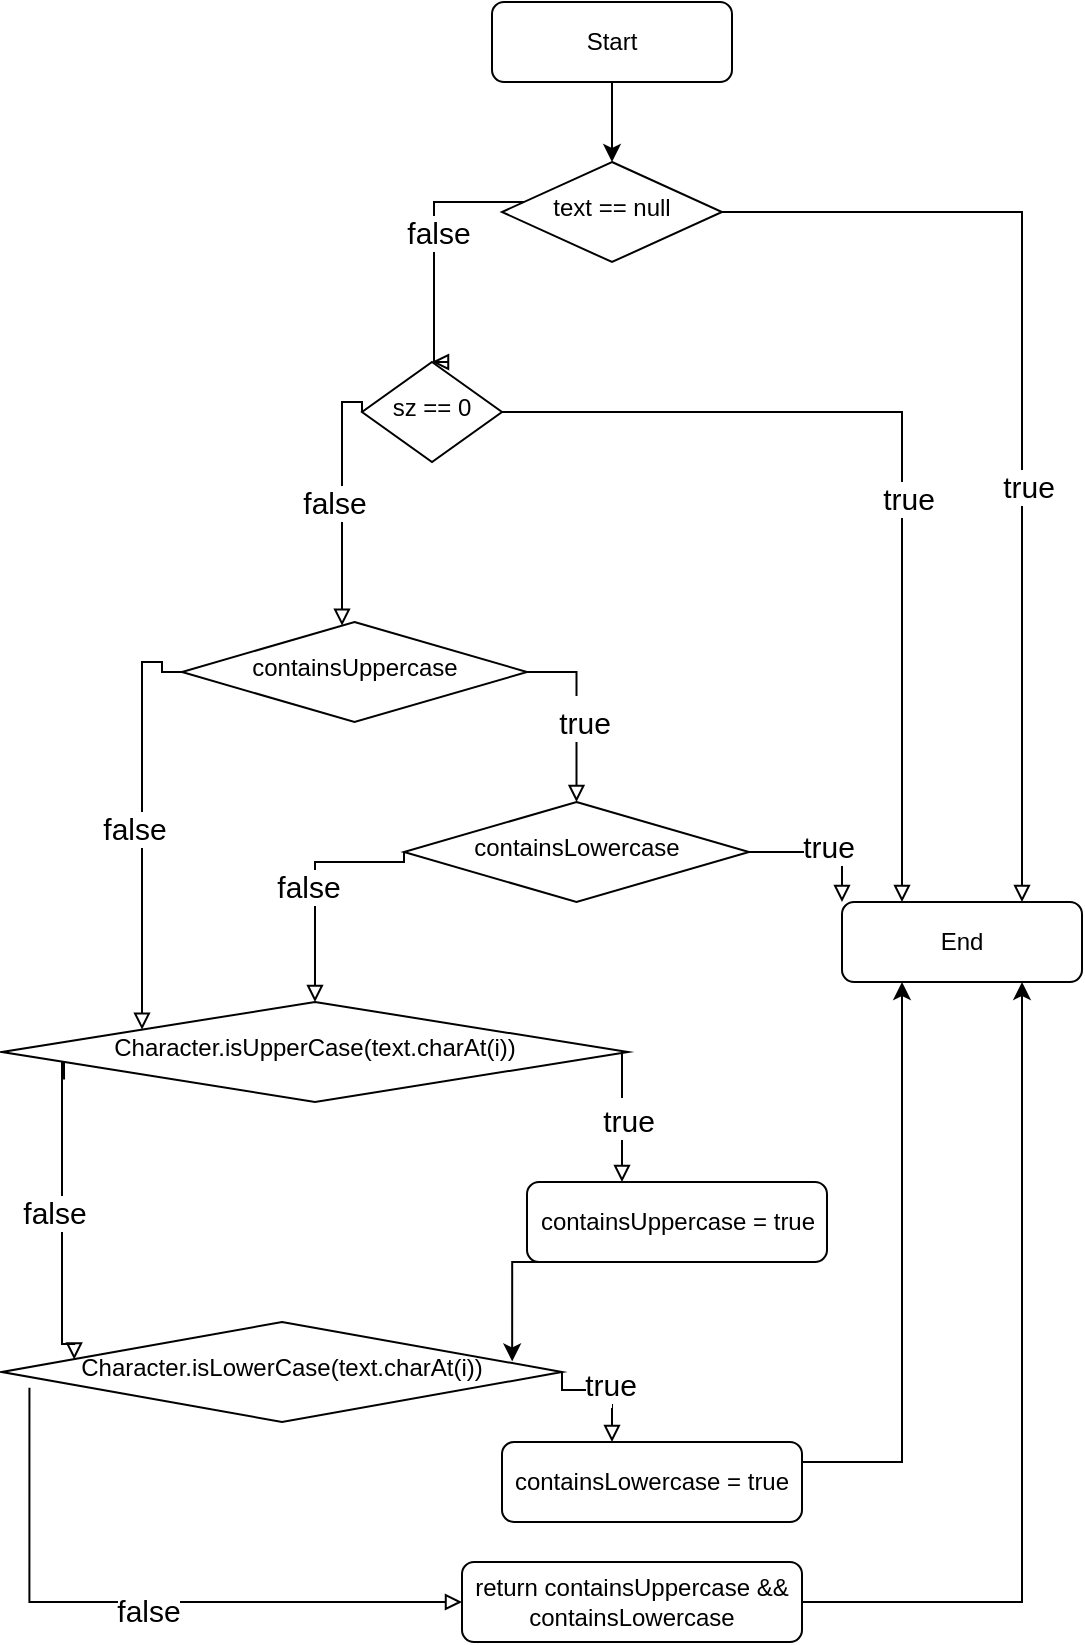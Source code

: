 <mxfile version="24.2.5" type="device">
  <diagram name="Page-1" id="TNenG-H2_jBo4O4a2cIZ">
    <mxGraphModel dx="1709" dy="991" grid="1" gridSize="10" guides="1" tooltips="1" connect="1" arrows="1" fold="1" page="1" pageScale="1" pageWidth="827" pageHeight="1169" math="0" shadow="0">
      <root>
        <mxCell id="0" />
        <mxCell id="1" parent="0" />
        <mxCell id="rAzi4bnjLAUo05s-4pT--4" value="text == null" style="rhombus;whiteSpace=wrap;html=1;shadow=0;fontFamily=Helvetica;fontSize=12;align=center;strokeWidth=1;spacing=6;spacingTop=-4;" parent="1" vertex="1">
          <mxGeometry x="290" y="500" width="110" height="50" as="geometry" />
        </mxCell>
        <mxCell id="rAzi4bnjLAUo05s-4pT--9" value="sz == 0" style="rhombus;whiteSpace=wrap;html=1;shadow=0;fontFamily=Helvetica;fontSize=12;align=center;strokeWidth=1;spacing=6;spacingTop=-4;" parent="1" vertex="1">
          <mxGeometry x="220" y="600" width="70" height="50" as="geometry" />
        </mxCell>
        <mxCell id="rAzi4bnjLAUo05s-4pT--20" style="edgeStyle=orthogonalEdgeStyle;rounded=0;orthogonalLoop=1;jettySize=auto;html=1;endArrow=block;endFill=0;entryX=0.75;entryY=0;entryDx=0;entryDy=0;" parent="1" source="rAzi4bnjLAUo05s-4pT--4" target="OnvKqqxuVWDTLFKbQYVV-1" edge="1">
          <mxGeometry relative="1" as="geometry">
            <Array as="points">
              <mxPoint x="550" y="525" />
            </Array>
            <mxPoint x="457" y="590" as="targetPoint" />
          </mxGeometry>
        </mxCell>
        <mxCell id="rAzi4bnjLAUo05s-4pT--21" value="true" style="edgeLabel;html=1;align=center;verticalAlign=middle;resizable=0;points=[];fontSize=15;" parent="rAzi4bnjLAUo05s-4pT--20" vertex="1" connectable="0">
          <mxGeometry x="0.159" y="3" relative="1" as="geometry">
            <mxPoint as="offset" />
          </mxGeometry>
        </mxCell>
        <mxCell id="rAzi4bnjLAUo05s-4pT--22" style="edgeStyle=orthogonalEdgeStyle;rounded=0;orthogonalLoop=1;jettySize=auto;html=1;endArrow=block;endFill=0;fontSize=14;entryX=0.5;entryY=0;entryDx=0;entryDy=0;" parent="1" source="rAzi4bnjLAUo05s-4pT--4" target="rAzi4bnjLAUo05s-4pT--9" edge="1">
          <mxGeometry relative="1" as="geometry">
            <mxPoint x="258.48" y="631.72" as="targetPoint" />
            <Array as="points">
              <mxPoint x="256" y="520" />
            </Array>
          </mxGeometry>
        </mxCell>
        <mxCell id="rAzi4bnjLAUo05s-4pT--23" value="false" style="edgeLabel;html=1;align=center;verticalAlign=middle;resizable=0;points=[];fontSize=15;" parent="rAzi4bnjLAUo05s-4pT--22" vertex="1" connectable="0">
          <mxGeometry x="-0.048" y="2" relative="1" as="geometry">
            <mxPoint as="offset" />
          </mxGeometry>
        </mxCell>
        <mxCell id="rAzi4bnjLAUo05s-4pT--26" style="edgeStyle=orthogonalEdgeStyle;rounded=0;orthogonalLoop=1;jettySize=auto;html=1;endArrow=block;endFill=0;fontSize=14;exitX=1;exitY=0.5;exitDx=0;exitDy=0;entryX=0.25;entryY=0;entryDx=0;entryDy=0;" parent="1" source="rAzi4bnjLAUo05s-4pT--9" target="OnvKqqxuVWDTLFKbQYVV-1" edge="1">
          <mxGeometry relative="1" as="geometry">
            <mxPoint x="260" y="710" as="sourcePoint" />
            <Array as="points" />
            <mxPoint x="363" y="755" as="targetPoint" />
          </mxGeometry>
        </mxCell>
        <mxCell id="rAzi4bnjLAUo05s-4pT--27" value="true" style="edgeLabel;html=1;align=center;verticalAlign=middle;resizable=0;points=[];fontSize=15;" parent="rAzi4bnjLAUo05s-4pT--26" vertex="1" connectable="0">
          <mxGeometry x="0.09" y="3" relative="1" as="geometry">
            <mxPoint as="offset" />
          </mxGeometry>
        </mxCell>
        <mxCell id="rAzi4bnjLAUo05s-4pT--28" value="Start" style="rounded=1;whiteSpace=wrap;html=1;fontSize=12;glass=0;strokeWidth=1;shadow=0;" parent="1" vertex="1">
          <mxGeometry x="285" y="420" width="120" height="40" as="geometry" />
        </mxCell>
        <mxCell id="rAzi4bnjLAUo05s-4pT--30" style="edgeStyle=orthogonalEdgeStyle;rounded=0;orthogonalLoop=1;jettySize=auto;html=1;" parent="1" source="rAzi4bnjLAUo05s-4pT--28" target="rAzi4bnjLAUo05s-4pT--4" edge="1">
          <mxGeometry relative="1" as="geometry">
            <mxPoint x="370" y="835" as="sourcePoint" />
            <mxPoint x="345" y="420" as="targetPoint" />
          </mxGeometry>
        </mxCell>
        <mxCell id="rAzi4bnjLAUo05s-4pT--40" style="edgeStyle=orthogonalEdgeStyle;rounded=0;orthogonalLoop=1;jettySize=auto;html=1;exitX=0;exitY=0.5;exitDx=0;exitDy=0;endArrow=block;endFill=0;" parent="1" source="rAzi4bnjLAUo05s-4pT--9" target="OnvKqqxuVWDTLFKbQYVV-4" edge="1">
          <mxGeometry relative="1" as="geometry">
            <Array as="points">
              <mxPoint x="220" y="620" />
              <mxPoint x="210" y="620" />
            </Array>
            <mxPoint x="210" y="790" as="targetPoint" />
          </mxGeometry>
        </mxCell>
        <mxCell id="rAzi4bnjLAUo05s-4pT--41" value="false" style="edgeLabel;html=1;align=center;verticalAlign=middle;resizable=0;points=[];fontSize=15;" parent="rAzi4bnjLAUo05s-4pT--40" vertex="1" connectable="0">
          <mxGeometry x="0.029" y="-4" relative="1" as="geometry">
            <mxPoint as="offset" />
          </mxGeometry>
        </mxCell>
        <mxCell id="OnvKqqxuVWDTLFKbQYVV-1" value="End" style="rounded=1;whiteSpace=wrap;html=1;fontSize=12;glass=0;strokeWidth=1;shadow=0;" vertex="1" parent="1">
          <mxGeometry x="460" y="870" width="120" height="40" as="geometry" />
        </mxCell>
        <mxCell id="OnvKqqxuVWDTLFKbQYVV-4" value="containsUppercase" style="rhombus;whiteSpace=wrap;html=1;shadow=0;fontFamily=Helvetica;fontSize=12;align=center;strokeWidth=1;spacing=6;spacingTop=-4;" vertex="1" parent="1">
          <mxGeometry x="130" y="730" width="172.5" height="50" as="geometry" />
        </mxCell>
        <mxCell id="OnvKqqxuVWDTLFKbQYVV-5" value="containsLowercase" style="rhombus;whiteSpace=wrap;html=1;shadow=0;fontFamily=Helvetica;fontSize=12;align=center;strokeWidth=1;spacing=6;spacingTop=-4;" vertex="1" parent="1">
          <mxGeometry x="241" y="820" width="172.5" height="50" as="geometry" />
        </mxCell>
        <mxCell id="OnvKqqxuVWDTLFKbQYVV-6" value="Character.isUpperCase(text.charAt(i))" style="rhombus;whiteSpace=wrap;html=1;shadow=0;fontFamily=Helvetica;fontSize=12;align=center;strokeWidth=1;spacing=6;spacingTop=-4;" vertex="1" parent="1">
          <mxGeometry x="40" y="920" width="313" height="50" as="geometry" />
        </mxCell>
        <mxCell id="OnvKqqxuVWDTLFKbQYVV-7" value="Character.isLowerCase(text.charAt(i))" style="rhombus;whiteSpace=wrap;html=1;shadow=0;fontFamily=Helvetica;fontSize=12;align=center;strokeWidth=1;spacing=6;spacingTop=-4;" vertex="1" parent="1">
          <mxGeometry x="40" y="1080" width="280" height="50" as="geometry" />
        </mxCell>
        <mxCell id="OnvKqqxuVWDTLFKbQYVV-8" style="edgeStyle=orthogonalEdgeStyle;rounded=0;orthogonalLoop=1;jettySize=auto;html=1;exitX=0;exitY=0.5;exitDx=0;exitDy=0;endArrow=block;endFill=0;" edge="1" parent="1" source="OnvKqqxuVWDTLFKbQYVV-4" target="OnvKqqxuVWDTLFKbQYVV-6">
          <mxGeometry relative="1" as="geometry">
            <Array as="points">
              <mxPoint x="120" y="755" />
              <mxPoint x="120" y="750" />
              <mxPoint x="110" y="750" />
            </Array>
            <mxPoint x="120" y="755" as="sourcePoint" />
            <mxPoint x="110" y="862" as="targetPoint" />
          </mxGeometry>
        </mxCell>
        <mxCell id="OnvKqqxuVWDTLFKbQYVV-9" value="false" style="edgeLabel;html=1;align=center;verticalAlign=middle;resizable=0;points=[];fontSize=15;" vertex="1" connectable="0" parent="OnvKqqxuVWDTLFKbQYVV-8">
          <mxGeometry x="0.029" y="-4" relative="1" as="geometry">
            <mxPoint as="offset" />
          </mxGeometry>
        </mxCell>
        <mxCell id="OnvKqqxuVWDTLFKbQYVV-10" value="v&lt;span style=&quot;color: rgba(0, 0, 0, 0); font-family: monospace; font-size: 0px; text-align: start; background-color: rgb(251, 251, 251);&quot;&gt;%3CmxGraphModel%3E%3Croot%3E%3CmxCell%20id%3D%220%22%2F%3E%3CmxCell%20id%3D%221%22%20parent%3D%220%22%2F%3E%3CmxCell%20id%3D%222%22%20style%3D%22edgeStyle%3DorthogonalEdgeStyle%3Brounded%3D0%3BorthogonalLoop%3D1%3BjettySize%3Dauto%3Bhtml%3D1%3BendArrow%3Dblock%3BendFill%3D0%3BfontSize%3D14%3BexitX%3D1%3BexitY%3D0.5%3BexitDx%3D0%3BexitDy%3D0%3B%22%20edge%3D%221%22%20parent%3D%221%22%3E%3CmxGeometry%20relative%3D%221%22%20as%3D%22geometry%22%3E%3CmxPoint%20x%3D%22303%22%20y%3D%22755%22%20as%3D%22sourcePoint%22%2F%3E%3CArray%20as%3D%22points%22%2F%3E%3CmxPoint%20x%3D%22327%22%20y%3D%22820%22%20as%3D%22targetPoint%22%2F%3E%3C%2FmxGeometry%3E%3C%2FmxCell%3E%3CmxCell%20id%3D%223%22%20value%3D%22true%22%20style%3D%22edgeLabel%3Bhtml%3D1%3Balign%3Dcenter%3BverticalAlign%3Dmiddle%3Bresizable%3D0%3Bpoints%3D%5B%5D%3BfontSize%3D15%3B%22%20vertex%3D%221%22%20connectable%3D%220%22%20parent%3D%222%22%3E%3CmxGeometry%20x%3D%220.09%22%20y%3D%223%22%20relative%3D%221%22%20as%3D%22geometry%22%3E%3CmxPoint%20as%3D%22offset%22%2F%3E%3C%2FmxGeometry%3E%3C%2FmxCell%3E%3C%2Froot%3E%3C%2FmxGraphModel%3E&lt;/span&gt;" style="edgeStyle=orthogonalEdgeStyle;rounded=0;orthogonalLoop=1;jettySize=auto;html=1;endArrow=block;endFill=0;fontSize=14;exitX=1;exitY=0.5;exitDx=0;exitDy=0;" edge="1" parent="1" source="OnvKqqxuVWDTLFKbQYVV-4" target="OnvKqqxuVWDTLFKbQYVV-5">
          <mxGeometry relative="1" as="geometry">
            <mxPoint x="300" y="635" as="sourcePoint" />
            <Array as="points" />
            <mxPoint x="338" y="850" as="targetPoint" />
          </mxGeometry>
        </mxCell>
        <mxCell id="OnvKqqxuVWDTLFKbQYVV-11" value="true" style="edgeLabel;html=1;align=center;verticalAlign=middle;resizable=0;points=[];fontSize=15;" vertex="1" connectable="0" parent="OnvKqqxuVWDTLFKbQYVV-10">
          <mxGeometry x="0.09" y="3" relative="1" as="geometry">
            <mxPoint as="offset" />
          </mxGeometry>
        </mxCell>
        <mxCell id="OnvKqqxuVWDTLFKbQYVV-12" style="edgeStyle=orthogonalEdgeStyle;rounded=0;orthogonalLoop=1;jettySize=auto;html=1;endArrow=block;endFill=0;fontSize=14;exitX=1;exitY=0.5;exitDx=0;exitDy=0;entryX=0;entryY=0;entryDx=0;entryDy=0;" edge="1" parent="1" source="OnvKqqxuVWDTLFKbQYVV-5" target="OnvKqqxuVWDTLFKbQYVV-1">
          <mxGeometry relative="1" as="geometry">
            <mxPoint x="483" y="840" as="sourcePoint" />
            <Array as="points" />
            <mxPoint x="507" y="905" as="targetPoint" />
          </mxGeometry>
        </mxCell>
        <mxCell id="OnvKqqxuVWDTLFKbQYVV-13" value="true" style="edgeLabel;html=1;align=center;verticalAlign=middle;resizable=0;points=[];fontSize=15;" vertex="1" connectable="0" parent="OnvKqqxuVWDTLFKbQYVV-12">
          <mxGeometry x="0.09" y="3" relative="1" as="geometry">
            <mxPoint as="offset" />
          </mxGeometry>
        </mxCell>
        <mxCell id="OnvKqqxuVWDTLFKbQYVV-14" value="containsUppercase = true" style="rounded=1;whiteSpace=wrap;html=1;fontSize=12;glass=0;strokeWidth=1;shadow=0;" vertex="1" parent="1">
          <mxGeometry x="302.5" y="1010" width="150" height="40" as="geometry" />
        </mxCell>
        <mxCell id="OnvKqqxuVWDTLFKbQYVV-15" value="containsLowercase = true" style="rounded=1;whiteSpace=wrap;html=1;fontSize=12;glass=0;strokeWidth=1;shadow=0;" vertex="1" parent="1">
          <mxGeometry x="290" y="1140" width="150" height="40" as="geometry" />
        </mxCell>
        <mxCell id="OnvKqqxuVWDTLFKbQYVV-16" style="edgeStyle=orthogonalEdgeStyle;rounded=0;orthogonalLoop=1;jettySize=auto;html=1;exitX=0;exitY=0.5;exitDx=0;exitDy=0;endArrow=block;endFill=0;entryX=0.5;entryY=0;entryDx=0;entryDy=0;" edge="1" parent="1" source="OnvKqqxuVWDTLFKbQYVV-5" target="OnvKqqxuVWDTLFKbQYVV-6">
          <mxGeometry relative="1" as="geometry">
            <Array as="points">
              <mxPoint x="241" y="850" />
              <mxPoint x="197" y="850" />
            </Array>
            <mxPoint x="206.5" y="855" as="sourcePoint" />
            <mxPoint x="186.5" y="962" as="targetPoint" />
          </mxGeometry>
        </mxCell>
        <mxCell id="OnvKqqxuVWDTLFKbQYVV-17" value="false" style="edgeLabel;html=1;align=center;verticalAlign=middle;resizable=0;points=[];fontSize=15;" vertex="1" connectable="0" parent="OnvKqqxuVWDTLFKbQYVV-16">
          <mxGeometry x="0.029" y="-4" relative="1" as="geometry">
            <mxPoint as="offset" />
          </mxGeometry>
        </mxCell>
        <mxCell id="OnvKqqxuVWDTLFKbQYVV-19" style="edgeStyle=orthogonalEdgeStyle;rounded=0;orthogonalLoop=1;jettySize=auto;html=1;exitX=0.227;exitY=0.775;exitDx=0;exitDy=0;endArrow=block;endFill=0;entryX=0.129;entryY=0.375;entryDx=0;entryDy=0;entryPerimeter=0;exitPerimeter=0;" edge="1" parent="1" target="OnvKqqxuVWDTLFKbQYVV-7">
          <mxGeometry relative="1" as="geometry">
            <Array as="points">
              <mxPoint x="71" y="950" />
              <mxPoint x="70" y="950" />
              <mxPoint x="70" y="1091" />
              <mxPoint x="76" y="1091" />
            </Array>
            <mxPoint x="71.021" y="958.75" as="sourcePoint" />
            <mxPoint x="75.57" y="1091.0" as="targetPoint" />
          </mxGeometry>
        </mxCell>
        <mxCell id="OnvKqqxuVWDTLFKbQYVV-20" value="false" style="edgeLabel;html=1;align=center;verticalAlign=middle;resizable=0;points=[];fontSize=15;" vertex="1" connectable="0" parent="OnvKqqxuVWDTLFKbQYVV-19">
          <mxGeometry x="0.029" y="-4" relative="1" as="geometry">
            <mxPoint as="offset" />
          </mxGeometry>
        </mxCell>
        <mxCell id="OnvKqqxuVWDTLFKbQYVV-21" value="v&lt;span style=&quot;color: rgba(0, 0, 0, 0); font-family: monospace; font-size: 0px; text-align: start; background-color: rgb(251, 251, 251);&quot;&gt;%3CmxGraphModel%3E%3Croot%3E%3CmxCell%20id%3D%220%22%2F%3E%3CmxCell%20id%3D%221%22%20parent%3D%220%22%2F%3E%3CmxCell%20id%3D%222%22%20style%3D%22edgeStyle%3DorthogonalEdgeStyle%3Brounded%3D0%3BorthogonalLoop%3D1%3BjettySize%3Dauto%3Bhtml%3D1%3BendArrow%3Dblock%3BendFill%3D0%3BfontSize%3D14%3BexitX%3D1%3BexitY%3D0.5%3BexitDx%3D0%3BexitDy%3D0%3B%22%20edge%3D%221%22%20parent%3D%221%22%3E%3CmxGeometry%20relative%3D%221%22%20as%3D%22geometry%22%3E%3CmxPoint%20x%3D%22303%22%20y%3D%22755%22%20as%3D%22sourcePoint%22%2F%3E%3CArray%20as%3D%22points%22%2F%3E%3CmxPoint%20x%3D%22327%22%20y%3D%22820%22%20as%3D%22targetPoint%22%2F%3E%3C%2FmxGeometry%3E%3C%2FmxCell%3E%3CmxCell%20id%3D%223%22%20value%3D%22true%22%20style%3D%22edgeLabel%3Bhtml%3D1%3Balign%3Dcenter%3BverticalAlign%3Dmiddle%3Bresizable%3D0%3Bpoints%3D%5B%5D%3BfontSize%3D15%3B%22%20vertex%3D%221%22%20connectable%3D%220%22%20parent%3D%222%22%3E%3CmxGeometry%20x%3D%220.09%22%20y%3D%223%22%20relative%3D%221%22%20as%3D%22geometry%22%3E%3CmxPoint%20as%3D%22offset%22%2F%3E%3C%2FmxGeometry%3E%3C%2FmxCell%3E%3C%2Froot%3E%3C%2FmxGraphModel%3E&lt;/span&gt;" style="edgeStyle=orthogonalEdgeStyle;rounded=0;orthogonalLoop=1;jettySize=auto;html=1;endArrow=block;endFill=0;fontSize=14;exitX=1;exitY=0.5;exitDx=0;exitDy=0;" edge="1" parent="1" source="OnvKqqxuVWDTLFKbQYVV-6" target="OnvKqqxuVWDTLFKbQYVV-14">
          <mxGeometry relative="1" as="geometry">
            <mxPoint x="320" y="1000" as="sourcePoint" />
            <Array as="points">
              <mxPoint x="350" y="945" />
              <mxPoint x="350" y="1018" />
              <mxPoint x="345" y="1018" />
            </Array>
            <mxPoint x="344" y="1065" as="targetPoint" />
          </mxGeometry>
        </mxCell>
        <mxCell id="OnvKqqxuVWDTLFKbQYVV-22" value="true" style="edgeLabel;html=1;align=center;verticalAlign=middle;resizable=0;points=[];fontSize=15;" vertex="1" connectable="0" parent="OnvKqqxuVWDTLFKbQYVV-21">
          <mxGeometry x="0.09" y="3" relative="1" as="geometry">
            <mxPoint as="offset" />
          </mxGeometry>
        </mxCell>
        <mxCell id="OnvKqqxuVWDTLFKbQYVV-25" style="edgeStyle=orthogonalEdgeStyle;rounded=0;orthogonalLoop=1;jettySize=auto;html=1;entryX=0.911;entryY=0.394;entryDx=0;entryDy=0;exitX=0.25;exitY=1;exitDx=0;exitDy=0;entryPerimeter=0;" edge="1" parent="1" source="OnvKqqxuVWDTLFKbQYVV-14" target="OnvKqqxuVWDTLFKbQYVV-7">
          <mxGeometry relative="1" as="geometry">
            <mxPoint x="355" y="470" as="sourcePoint" />
            <mxPoint x="355" y="510" as="targetPoint" />
            <Array as="points">
              <mxPoint x="295" y="1050" />
            </Array>
          </mxGeometry>
        </mxCell>
        <mxCell id="OnvKqqxuVWDTLFKbQYVV-26" value="v&lt;span style=&quot;color: rgba(0, 0, 0, 0); font-family: monospace; font-size: 0px; text-align: start; background-color: rgb(251, 251, 251);&quot;&gt;%3CmxGraphModel%3E%3Croot%3E%3CmxCell%20id%3D%220%22%2F%3E%3CmxCell%20id%3D%221%22%20parent%3D%220%22%2F%3E%3CmxCell%20id%3D%222%22%20style%3D%22edgeStyle%3DorthogonalEdgeStyle%3Brounded%3D0%3BorthogonalLoop%3D1%3BjettySize%3Dauto%3Bhtml%3D1%3BendArrow%3Dblock%3BendFill%3D0%3BfontSize%3D14%3BexitX%3D1%3BexitY%3D0.5%3BexitDx%3D0%3BexitDy%3D0%3B%22%20edge%3D%221%22%20parent%3D%221%22%3E%3CmxGeometry%20relative%3D%221%22%20as%3D%22geometry%22%3E%3CmxPoint%20x%3D%22303%22%20y%3D%22755%22%20as%3D%22sourcePoint%22%2F%3E%3CArray%20as%3D%22points%22%2F%3E%3CmxPoint%20x%3D%22327%22%20y%3D%22820%22%20as%3D%22targetPoint%22%2F%3E%3C%2FmxGeometry%3E%3C%2FmxCell%3E%3CmxCell%20id%3D%223%22%20value%3D%22true%22%20style%3D%22edgeLabel%3Bhtml%3D1%3Balign%3Dcenter%3BverticalAlign%3Dmiddle%3Bresizable%3D0%3Bpoints%3D%5B%5D%3BfontSize%3D15%3B%22%20vertex%3D%221%22%20connectable%3D%220%22%20parent%3D%222%22%3E%3CmxGeometry%20x%3D%220.09%22%20y%3D%223%22%20relative%3D%221%22%20as%3D%22geometry%22%3E%3CmxPoint%20as%3D%22offset%22%2F%3E%3C%2FmxGeometry%3E%3C%2FmxCell%3E%3C%2Froot%3E%3C%2FmxGraphModel%3E&lt;/span&gt;" style="edgeStyle=orthogonalEdgeStyle;rounded=0;orthogonalLoop=1;jettySize=auto;html=1;endArrow=block;endFill=0;fontSize=14;exitX=1;exitY=0.5;exitDx=0;exitDy=0;" edge="1" parent="1" source="OnvKqqxuVWDTLFKbQYVV-7" target="OnvKqqxuVWDTLFKbQYVV-15">
          <mxGeometry relative="1" as="geometry">
            <mxPoint x="348" y="1114" as="sourcePoint" />
            <Array as="points">
              <mxPoint x="320" y="1114" />
              <mxPoint x="345" y="1114" />
            </Array>
            <mxPoint x="340" y="1209" as="targetPoint" />
          </mxGeometry>
        </mxCell>
        <mxCell id="OnvKqqxuVWDTLFKbQYVV-27" value="true" style="edgeLabel;html=1;align=center;verticalAlign=middle;resizable=0;points=[];fontSize=15;" vertex="1" connectable="0" parent="OnvKqqxuVWDTLFKbQYVV-26">
          <mxGeometry x="0.09" y="3" relative="1" as="geometry">
            <mxPoint as="offset" />
          </mxGeometry>
        </mxCell>
        <mxCell id="OnvKqqxuVWDTLFKbQYVV-28" style="edgeStyle=orthogonalEdgeStyle;rounded=0;orthogonalLoop=1;jettySize=auto;html=1;endArrow=block;endFill=0;entryX=0;entryY=0.5;entryDx=0;entryDy=0;exitX=0.049;exitY=0.657;exitDx=0;exitDy=0;exitPerimeter=0;" edge="1" parent="1" source="OnvKqqxuVWDTLFKbQYVV-7" target="OnvKqqxuVWDTLFKbQYVV-31">
          <mxGeometry relative="1" as="geometry">
            <Array as="points">
              <mxPoint x="54" y="1220" />
            </Array>
            <mxPoint x="20" y="1125" as="sourcePoint" />
            <mxPoint x="59" y="1279" as="targetPoint" />
          </mxGeometry>
        </mxCell>
        <mxCell id="OnvKqqxuVWDTLFKbQYVV-29" value="false" style="edgeLabel;html=1;align=center;verticalAlign=middle;resizable=0;points=[];fontSize=15;" vertex="1" connectable="0" parent="OnvKqqxuVWDTLFKbQYVV-28">
          <mxGeometry x="0.029" y="-4" relative="1" as="geometry">
            <mxPoint as="offset" />
          </mxGeometry>
        </mxCell>
        <mxCell id="OnvKqqxuVWDTLFKbQYVV-30" style="edgeStyle=orthogonalEdgeStyle;rounded=0;orthogonalLoop=1;jettySize=auto;html=1;entryX=0.25;entryY=1;entryDx=0;entryDy=0;exitX=1;exitY=0.25;exitDx=0;exitDy=0;" edge="1" parent="1" source="OnvKqqxuVWDTLFKbQYVV-15" target="OnvKqqxuVWDTLFKbQYVV-1">
          <mxGeometry relative="1" as="geometry">
            <mxPoint x="358" y="1090" as="sourcePoint" />
            <mxPoint x="330" y="1115" as="targetPoint" />
          </mxGeometry>
        </mxCell>
        <mxCell id="OnvKqqxuVWDTLFKbQYVV-31" value="return containsUppercase &amp;&amp; containsLowercase" style="rounded=1;whiteSpace=wrap;html=1;fontSize=12;glass=0;strokeWidth=1;shadow=0;" vertex="1" parent="1">
          <mxGeometry x="270" y="1200" width="170" height="40" as="geometry" />
        </mxCell>
        <mxCell id="OnvKqqxuVWDTLFKbQYVV-36" style="edgeStyle=orthogonalEdgeStyle;rounded=0;orthogonalLoop=1;jettySize=auto;html=1;entryX=0.75;entryY=1;entryDx=0;entryDy=0;exitX=1;exitY=0.5;exitDx=0;exitDy=0;" edge="1" parent="1" source="OnvKqqxuVWDTLFKbQYVV-31" target="OnvKqqxuVWDTLFKbQYVV-1">
          <mxGeometry relative="1" as="geometry">
            <mxPoint x="470" y="1190" as="sourcePoint" />
            <mxPoint x="520" y="950" as="targetPoint" />
            <Array as="points">
              <mxPoint x="550" y="1220" />
            </Array>
          </mxGeometry>
        </mxCell>
      </root>
    </mxGraphModel>
  </diagram>
</mxfile>
